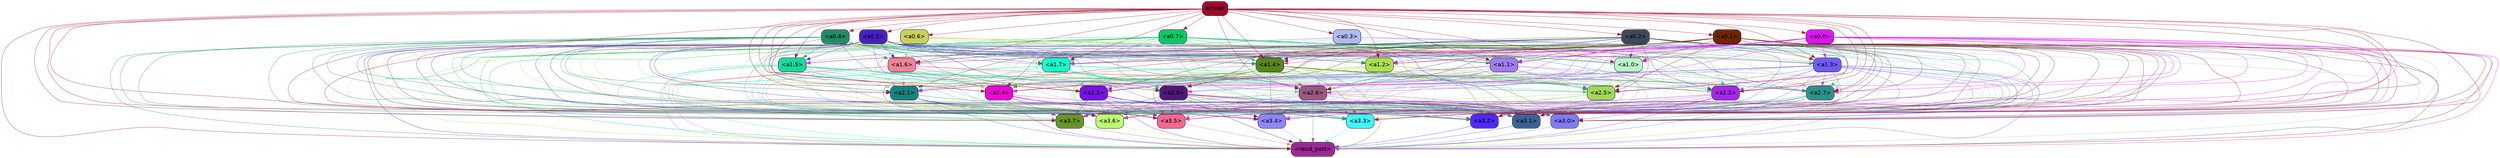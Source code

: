 strict digraph "" {
	graph [bgcolor=transparent,
		layout=dot,
		overlap=false,
		splines=true
	];
	"<a3.7>"	[color=black,
		fillcolor="#689526",
		fontname=Helvetica,
		shape=box,
		style="filled, rounded"];
	"<resid_post>"	[color=black,
		fillcolor="#992894",
		fontname=Helvetica,
		shape=box,
		style="filled, rounded"];
	"<a3.7>" -> "<resid_post>"	[color="#689526",
		penwidth=0.6];
	"<a3.6>"	[color=black,
		fillcolor="#bcfe75",
		fontname=Helvetica,
		shape=box,
		style="filled, rounded"];
	"<a3.6>" -> "<resid_post>"	[color="#bcfe75",
		penwidth=0.6];
	"<a3.5>"	[color=black,
		fillcolor="#f46790",
		fontname=Helvetica,
		shape=box,
		style="filled, rounded"];
	"<a3.5>" -> "<resid_post>"	[color="#f46790",
		penwidth=0.6];
	"<a3.4>"	[color=black,
		fillcolor="#8c86f8",
		fontname=Helvetica,
		shape=box,
		style="filled, rounded"];
	"<a3.4>" -> "<resid_post>"	[color="#8c86f8",
		penwidth=0.6];
	"<a3.3>"	[color=black,
		fillcolor="#41f9f8",
		fontname=Helvetica,
		shape=box,
		style="filled, rounded"];
	"<a3.3>" -> "<resid_post>"	[color="#41f9f8",
		penwidth=0.6];
	"<a3.2>"	[color=black,
		fillcolor="#4e29fc",
		fontname=Helvetica,
		shape=box,
		style="filled, rounded"];
	"<a3.2>" -> "<resid_post>"	[color="#4e29fc",
		penwidth=0.6];
	"<a3.1>"	[color=black,
		fillcolor="#3c6097",
		fontname=Helvetica,
		shape=box,
		style="filled, rounded"];
	"<a3.1>" -> "<resid_post>"	[color="#3c6097",
		penwidth=0.6];
	"<a3.0>"	[color=black,
		fillcolor="#7e7bf8",
		fontname=Helvetica,
		shape=box,
		style="filled, rounded"];
	"<a3.0>" -> "<resid_post>"	[color="#7e7bf8",
		penwidth=0.6];
	"<a2.7>"	[color=black,
		fillcolor="#2d918a",
		fontname=Helvetica,
		shape=box,
		style="filled, rounded"];
	"<a2.7>" -> "<a3.7>"	[color="#2d918a",
		penwidth=0.6];
	"<a2.7>" -> "<resid_post>"	[color="#2d918a",
		penwidth=0.6];
	"<a2.7>" -> "<a3.6>"	[color="#2d918a",
		penwidth=0.6];
	"<a2.7>" -> "<a3.5>"	[color="#2d918a",
		penwidth=0.6];
	"<a2.7>" -> "<a3.4>"	[color="#2d918a",
		penwidth=0.6];
	"<a2.7>" -> "<a3.3>"	[color="#2d918a",
		penwidth=0.6];
	"<a2.7>" -> "<a3.2>"	[color="#2d918a",
		penwidth=0.6];
	"<a2.7>" -> "<a3.1>"	[color="#2d918a",
		penwidth=0.6];
	"<a2.7>" -> "<a3.0>"	[color="#2d918a",
		penwidth=0.6];
	"<a2.6>"	[color=black,
		fillcolor="#9b5982",
		fontname=Helvetica,
		shape=box,
		style="filled, rounded"];
	"<a2.6>" -> "<a3.7>"	[color="#9b5982",
		penwidth=0.6];
	"<a2.6>" -> "<resid_post>"	[color="#9b5982",
		penwidth=0.6];
	"<a2.6>" -> "<a3.6>"	[color="#9b5982",
		penwidth=0.6];
	"<a2.6>" -> "<a3.5>"	[color="#9b5982",
		penwidth=0.6];
	"<a2.6>" -> "<a3.4>"	[color="#9b5982",
		penwidth=0.6];
	"<a2.6>" -> "<a3.3>"	[color="#9b5982",
		penwidth=0.6];
	"<a2.6>" -> "<a3.2>"	[color="#9b5982",
		penwidth=0.6];
	"<a2.6>" -> "<a3.1>"	[color="#9b5982",
		penwidth=0.6];
	"<a2.6>" -> "<a3.0>"	[color="#9b5982",
		penwidth=0.6];
	"<a2.5>"	[color=black,
		fillcolor="#a1d858",
		fontname=Helvetica,
		shape=box,
		style="filled, rounded"];
	"<a2.5>" -> "<a3.7>"	[color="#a1d858",
		penwidth=0.6];
	"<a2.5>" -> "<resid_post>"	[color="#a1d858",
		penwidth=0.6];
	"<a2.5>" -> "<a3.6>"	[color="#a1d858",
		penwidth=0.6];
	"<a2.5>" -> "<a3.5>"	[color="#a1d858",
		penwidth=0.6];
	"<a2.5>" -> "<a3.4>"	[color="#a1d858",
		penwidth=0.6];
	"<a2.5>" -> "<a3.3>"	[color="#a1d858",
		penwidth=0.6];
	"<a2.5>" -> "<a3.2>"	[color="#a1d858",
		penwidth=0.6];
	"<a2.5>" -> "<a3.1>"	[color="#a1d858",
		penwidth=0.6];
	"<a2.5>" -> "<a3.0>"	[color="#a1d858",
		penwidth=0.6];
	"<a2.4>"	[color=black,
		fillcolor="#ed07d6",
		fontname=Helvetica,
		shape=box,
		style="filled, rounded"];
	"<a2.4>" -> "<a3.7>"	[color="#ed07d6",
		penwidth=0.6];
	"<a2.4>" -> "<resid_post>"	[color="#ed07d6",
		penwidth=0.6];
	"<a2.4>" -> "<a3.6>"	[color="#ed07d6",
		penwidth=0.6];
	"<a2.4>" -> "<a3.5>"	[color="#ed07d6",
		penwidth=0.6];
	"<a2.4>" -> "<a3.4>"	[color="#ed07d6",
		penwidth=0.6];
	"<a2.4>" -> "<a3.3>"	[color="#ed07d6",
		penwidth=0.6];
	"<a2.4>" -> "<a3.2>"	[color="#ed07d6",
		penwidth=0.6];
	"<a2.4>" -> "<a3.1>"	[color="#ed07d6",
		penwidth=0.6];
	"<a2.4>" -> "<a3.0>"	[color="#ed07d6",
		penwidth=0.6];
	"<a2.3>"	[color=black,
		fillcolor="#7712ea",
		fontname=Helvetica,
		shape=box,
		style="filled, rounded"];
	"<a2.3>" -> "<a3.7>"	[color="#7712ea",
		penwidth=0.6];
	"<a2.3>" -> "<resid_post>"	[color="#7712ea",
		penwidth=0.6];
	"<a2.3>" -> "<a3.6>"	[color="#7712ea",
		penwidth=0.6];
	"<a2.3>" -> "<a3.5>"	[color="#7712ea",
		penwidth=0.6];
	"<a2.3>" -> "<a3.4>"	[color="#7712ea",
		penwidth=0.6];
	"<a2.3>" -> "<a3.3>"	[color="#7712ea",
		penwidth=0.6];
	"<a2.3>" -> "<a3.2>"	[color="#7712ea",
		penwidth=0.6];
	"<a2.3>" -> "<a3.1>"	[color="#7712ea",
		penwidth=0.6];
	"<a2.3>" -> "<a3.0>"	[color="#7712ea",
		penwidth=0.6];
	"<a2.2>"	[color=black,
		fillcolor="#a626ed",
		fontname=Helvetica,
		shape=box,
		style="filled, rounded"];
	"<a2.2>" -> "<a3.7>"	[color="#a626ed",
		penwidth=0.6];
	"<a2.2>" -> "<resid_post>"	[color="#a626ed",
		penwidth=0.6];
	"<a2.2>" -> "<a3.6>"	[color="#a626ed",
		penwidth=0.6];
	"<a2.2>" -> "<a3.5>"	[color="#a626ed",
		penwidth=0.6];
	"<a2.2>" -> "<a3.4>"	[color="#a626ed",
		penwidth=0.6];
	"<a2.2>" -> "<a3.3>"	[color="#a626ed",
		penwidth=0.6];
	"<a2.2>" -> "<a3.2>"	[color="#a626ed",
		penwidth=0.6];
	"<a2.2>" -> "<a3.1>"	[color="#a626ed",
		penwidth=0.6];
	"<a2.2>" -> "<a3.0>"	[color="#a626ed",
		penwidth=0.6];
	"<a2.1>"	[color=black,
		fillcolor="#15837d",
		fontname=Helvetica,
		shape=box,
		style="filled, rounded"];
	"<a2.1>" -> "<a3.7>"	[color="#15837d",
		penwidth=0.6];
	"<a2.1>" -> "<resid_post>"	[color="#15837d",
		penwidth=0.6];
	"<a2.1>" -> "<a3.6>"	[color="#15837d",
		penwidth=0.6];
	"<a2.1>" -> "<a3.5>"	[color="#15837d",
		penwidth=0.6];
	"<a2.1>" -> "<a3.4>"	[color="#15837d",
		penwidth=0.6];
	"<a2.1>" -> "<a3.3>"	[color="#15837d",
		penwidth=0.6];
	"<a2.1>" -> "<a3.2>"	[color="#15837d",
		penwidth=0.6];
	"<a2.1>" -> "<a3.1>"	[color="#15837d",
		penwidth=0.6];
	"<a2.1>" -> "<a3.0>"	[color="#15837d",
		penwidth=0.6];
	"<a2.0>"	[color=black,
		fillcolor="#4f187a",
		fontname=Helvetica,
		shape=box,
		style="filled, rounded"];
	"<a2.0>" -> "<a3.7>"	[color="#4f187a",
		penwidth=0.6];
	"<a2.0>" -> "<resid_post>"	[color="#4f187a",
		penwidth=0.6];
	"<a2.0>" -> "<a3.6>"	[color="#4f187a",
		penwidth=0.6];
	"<a2.0>" -> "<a3.5>"	[color="#4f187a",
		penwidth=0.6];
	"<a2.0>" -> "<a3.4>"	[color="#4f187a",
		penwidth=0.6];
	"<a2.0>" -> "<a3.3>"	[color="#4f187a",
		penwidth=0.6];
	"<a2.0>" -> "<a3.2>"	[color="#4f187a",
		penwidth=0.6];
	"<a2.0>" -> "<a3.1>"	[color="#4f187a",
		penwidth=0.6];
	"<a2.0>" -> "<a3.0>"	[color="#4f187a",
		penwidth=0.6];
	"<a1.7>"	[color=black,
		fillcolor="#17ffc9",
		fontname=Helvetica,
		shape=box,
		style="filled, rounded"];
	"<a1.7>" -> "<a3.7>"	[color="#17ffc9",
		penwidth=0.6];
	"<a1.7>" -> "<resid_post>"	[color="#17ffc9",
		penwidth=0.6];
	"<a1.7>" -> "<a3.6>"	[color="#17ffc9",
		penwidth=0.6];
	"<a1.7>" -> "<a3.5>"	[color="#17ffc9",
		penwidth=0.6];
	"<a1.7>" -> "<a3.4>"	[color="#17ffc9",
		penwidth=0.6];
	"<a1.7>" -> "<a3.3>"	[color="#17ffc9",
		penwidth=0.6];
	"<a1.7>" -> "<a3.2>"	[color="#17ffc9",
		penwidth=0.6];
	"<a1.7>" -> "<a3.1>"	[color="#17ffc9",
		penwidth=0.6];
	"<a1.7>" -> "<a3.0>"	[color="#17ffc9",
		penwidth=0.6];
	"<a1.7>" -> "<a2.7>"	[color="#17ffc9",
		penwidth=0.6];
	"<a1.7>" -> "<a2.6>"	[color="#17ffc9",
		penwidth=0.6];
	"<a1.7>" -> "<a2.5>"	[color="#17ffc9",
		penwidth=0.6];
	"<a1.7>" -> "<a2.4>"	[color="#17ffc9",
		penwidth=0.6];
	"<a1.7>" -> "<a2.3>"	[color="#17ffc9",
		penwidth=0.6];
	"<a1.7>" -> "<a2.2>"	[color="#17ffc9",
		penwidth=0.6];
	"<a1.7>" -> "<a2.1>"	[color="#17ffc9",
		penwidth=0.6];
	"<a1.7>" -> "<a2.0>"	[color="#17ffc9",
		penwidth=0.6];
	"<a1.6>"	[color=black,
		fillcolor="#ef8396",
		fontname=Helvetica,
		shape=box,
		style="filled, rounded"];
	"<a1.6>" -> "<a3.7>"	[color="#ef8396",
		penwidth=0.6];
	"<a1.6>" -> "<resid_post>"	[color="#ef8396",
		penwidth=0.6];
	"<a1.6>" -> "<a3.6>"	[color="#ef8396",
		penwidth=0.6];
	"<a1.6>" -> "<a3.5>"	[color="#ef8396",
		penwidth=0.6];
	"<a1.6>" -> "<a3.4>"	[color="#ef8396",
		penwidth=0.6];
	"<a1.6>" -> "<a3.3>"	[color="#ef8396",
		penwidth=0.6];
	"<a1.6>" -> "<a3.2>"	[color="#ef8396",
		penwidth=0.6];
	"<a1.6>" -> "<a3.1>"	[color="#ef8396",
		penwidth=0.6];
	"<a1.6>" -> "<a3.0>"	[color="#ef8396",
		penwidth=0.6];
	"<a1.6>" -> "<a2.7>"	[color="#ef8396",
		penwidth=0.6];
	"<a1.6>" -> "<a2.6>"	[color="#ef8396",
		penwidth=0.6];
	"<a1.6>" -> "<a2.5>"	[color="#ef8396",
		penwidth=0.6];
	"<a1.6>" -> "<a2.4>"	[color="#ef8396",
		penwidth=0.6];
	"<a1.6>" -> "<a2.3>"	[color="#ef8396",
		penwidth=0.6];
	"<a1.6>" -> "<a2.2>"	[color="#ef8396",
		penwidth=0.6];
	"<a1.6>" -> "<a2.1>"	[color="#ef8396",
		penwidth=0.6];
	"<a1.6>" -> "<a2.0>"	[color="#ef8396",
		penwidth=0.6];
	"<a1.5>"	[color=black,
		fillcolor="#19d89d",
		fontname=Helvetica,
		shape=box,
		style="filled, rounded"];
	"<a1.5>" -> "<a3.7>"	[color="#19d89d",
		penwidth=0.6];
	"<a1.5>" -> "<resid_post>"	[color="#19d89d",
		penwidth=0.6];
	"<a1.5>" -> "<a3.6>"	[color="#19d89d",
		penwidth=0.6];
	"<a1.5>" -> "<a3.5>"	[color="#19d89d",
		penwidth=0.6];
	"<a1.5>" -> "<a3.4>"	[color="#19d89d",
		penwidth=0.6];
	"<a1.5>" -> "<a3.3>"	[color="#19d89d",
		penwidth=0.6];
	"<a1.5>" -> "<a3.2>"	[color="#19d89d",
		penwidth=0.6];
	"<a1.5>" -> "<a3.1>"	[color="#19d89d",
		penwidth=0.6];
	"<a1.5>" -> "<a3.0>"	[color="#19d89d",
		penwidth=0.6];
	"<a1.5>" -> "<a2.7>"	[color="#19d89d",
		penwidth=0.6];
	"<a1.5>" -> "<a2.6>"	[color="#19d89d",
		penwidth=0.6];
	"<a1.5>" -> "<a2.5>"	[color="#19d89d",
		penwidth=0.6];
	"<a1.5>" -> "<a2.4>"	[color="#19d89d",
		penwidth=0.6];
	"<a1.5>" -> "<a2.3>"	[color="#19d89d",
		penwidth=0.6];
	"<a1.5>" -> "<a2.2>"	[color="#19d89d",
		penwidth=0.6];
	"<a1.5>" -> "<a2.1>"	[color="#19d89d",
		penwidth=0.6];
	"<a1.5>" -> "<a2.0>"	[color="#19d89d",
		penwidth=0.6];
	"<a1.4>"	[color=black,
		fillcolor="#588521",
		fontname=Helvetica,
		shape=box,
		style="filled, rounded"];
	"<a1.4>" -> "<a3.7>"	[color="#588521",
		penwidth=0.6];
	"<a1.4>" -> "<resid_post>"	[color="#588521",
		penwidth=0.6];
	"<a1.4>" -> "<a3.6>"	[color="#588521",
		penwidth=0.6];
	"<a1.4>" -> "<a3.5>"	[color="#588521",
		penwidth=0.6];
	"<a1.4>" -> "<a3.4>"	[color="#588521",
		penwidth=0.6];
	"<a1.4>" -> "<a3.3>"	[color="#588521",
		penwidth=0.6];
	"<a1.4>" -> "<a3.2>"	[color="#588521",
		penwidth=0.6];
	"<a1.4>" -> "<a3.1>"	[color="#588521",
		penwidth=0.6];
	"<a1.4>" -> "<a3.0>"	[color="#588521",
		penwidth=0.6];
	"<a1.4>" -> "<a2.7>"	[color="#588521",
		penwidth=0.6];
	"<a1.4>" -> "<a2.6>"	[color="#588521",
		penwidth=0.6];
	"<a1.4>" -> "<a2.5>"	[color="#588521",
		penwidth=0.6];
	"<a1.4>" -> "<a2.4>"	[color="#588521",
		penwidth=0.6];
	"<a1.4>" -> "<a2.3>"	[color="#588521",
		penwidth=0.6];
	"<a1.4>" -> "<a2.2>"	[color="#588521",
		penwidth=0.6];
	"<a1.4>" -> "<a2.1>"	[color="#588521",
		penwidth=0.6];
	"<a1.4>" -> "<a2.0>"	[color="#588521",
		penwidth=0.6];
	"<a1.3>"	[color=black,
		fillcolor="#6f5cf3",
		fontname=Helvetica,
		shape=box,
		style="filled, rounded"];
	"<a1.3>" -> "<a3.7>"	[color="#6f5cf3",
		penwidth=0.6];
	"<a1.3>" -> "<resid_post>"	[color="#6f5cf3",
		penwidth=0.6];
	"<a1.3>" -> "<a3.6>"	[color="#6f5cf3",
		penwidth=0.6];
	"<a1.3>" -> "<a3.5>"	[color="#6f5cf3",
		penwidth=0.6];
	"<a1.3>" -> "<a3.4>"	[color="#6f5cf3",
		penwidth=0.6];
	"<a1.3>" -> "<a3.3>"	[color="#6f5cf3",
		penwidth=0.6];
	"<a1.3>" -> "<a3.2>"	[color="#6f5cf3",
		penwidth=0.6];
	"<a1.3>" -> "<a3.1>"	[color="#6f5cf3",
		penwidth=0.6];
	"<a1.3>" -> "<a3.0>"	[color="#6f5cf3",
		penwidth=0.6];
	"<a1.3>" -> "<a2.7>"	[color="#6f5cf3",
		penwidth=0.6];
	"<a1.3>" -> "<a2.6>"	[color="#6f5cf3",
		penwidth=0.6];
	"<a1.3>" -> "<a2.5>"	[color="#6f5cf3",
		penwidth=0.6];
	"<a1.3>" -> "<a2.4>"	[color="#6f5cf3",
		penwidth=0.6];
	"<a1.3>" -> "<a2.3>"	[color="#6f5cf3",
		penwidth=0.6];
	"<a1.3>" -> "<a2.2>"	[color="#6f5cf3",
		penwidth=0.6];
	"<a1.3>" -> "<a2.1>"	[color="#6f5cf3",
		penwidth=0.6];
	"<a1.3>" -> "<a2.0>"	[color="#6f5cf3",
		penwidth=0.6];
	"<a1.2>"	[color=black,
		fillcolor="#acdf50",
		fontname=Helvetica,
		shape=box,
		style="filled, rounded"];
	"<a1.2>" -> "<a3.7>"	[color="#acdf50",
		penwidth=0.6];
	"<a1.2>" -> "<resid_post>"	[color="#acdf50",
		penwidth=0.6];
	"<a1.2>" -> "<a3.6>"	[color="#acdf50",
		penwidth=0.6];
	"<a1.2>" -> "<a3.5>"	[color="#acdf50",
		penwidth=0.6];
	"<a1.2>" -> "<a3.4>"	[color="#acdf50",
		penwidth=0.6];
	"<a1.2>" -> "<a3.3>"	[color="#acdf50",
		penwidth=0.6];
	"<a1.2>" -> "<a3.2>"	[color="#acdf50",
		penwidth=0.6];
	"<a1.2>" -> "<a3.1>"	[color="#acdf50",
		penwidth=0.6];
	"<a1.2>" -> "<a3.0>"	[color="#acdf50",
		penwidth=0.6];
	"<a1.2>" -> "<a2.7>"	[color="#acdf50",
		penwidth=0.6];
	"<a1.2>" -> "<a2.6>"	[color="#acdf50",
		penwidth=0.6];
	"<a1.2>" -> "<a2.5>"	[color="#acdf50",
		penwidth=0.6];
	"<a1.2>" -> "<a2.4>"	[color="#acdf50",
		penwidth=0.6];
	"<a1.2>" -> "<a2.3>"	[color="#acdf50",
		penwidth=0.6];
	"<a1.2>" -> "<a2.2>"	[color="#acdf50",
		penwidth=0.6];
	"<a1.2>" -> "<a2.1>"	[color="#acdf50",
		penwidth=0.6];
	"<a1.2>" -> "<a2.0>"	[color="#acdf50",
		penwidth=0.6];
	"<a1.1>"	[color=black,
		fillcolor="#a27cf2",
		fontname=Helvetica,
		shape=box,
		style="filled, rounded"];
	"<a1.1>" -> "<a3.7>"	[color="#a27cf2",
		penwidth=0.6];
	"<a1.1>" -> "<resid_post>"	[color="#a27cf2",
		penwidth=0.6];
	"<a1.1>" -> "<a3.6>"	[color="#a27cf2",
		penwidth=0.6];
	"<a1.1>" -> "<a3.5>"	[color="#a27cf2",
		penwidth=0.6];
	"<a1.1>" -> "<a3.4>"	[color="#a27cf2",
		penwidth=0.6];
	"<a1.1>" -> "<a3.3>"	[color="#a27cf2",
		penwidth=0.6];
	"<a1.1>" -> "<a3.2>"	[color="#a27cf2",
		penwidth=0.6];
	"<a1.1>" -> "<a3.1>"	[color="#a27cf2",
		penwidth=0.6];
	"<a1.1>" -> "<a3.0>"	[color="#a27cf2",
		penwidth=0.6];
	"<a1.1>" -> "<a2.7>"	[color="#a27cf2",
		penwidth=0.6];
	"<a1.1>" -> "<a2.6>"	[color="#a27cf2",
		penwidth=0.6];
	"<a1.1>" -> "<a2.5>"	[color="#a27cf2",
		penwidth=0.6];
	"<a1.1>" -> "<a2.4>"	[color="#a27cf2",
		penwidth=0.6];
	"<a1.1>" -> "<a2.3>"	[color="#a27cf2",
		penwidth=0.6];
	"<a1.1>" -> "<a2.2>"	[color="#a27cf2",
		penwidth=0.6];
	"<a1.1>" -> "<a2.1>"	[color="#a27cf2",
		penwidth=0.6];
	"<a1.1>" -> "<a2.0>"	[color="#a27cf2",
		penwidth=0.6];
	"<a1.0>"	[color=black,
		fillcolor="#bbf6cc",
		fontname=Helvetica,
		shape=box,
		style="filled, rounded"];
	"<a1.0>" -> "<a3.7>"	[color="#bbf6cc",
		penwidth=0.6];
	"<a1.0>" -> "<resid_post>"	[color="#bbf6cc",
		penwidth=0.6];
	"<a1.0>" -> "<a3.6>"	[color="#bbf6cc",
		penwidth=0.6];
	"<a1.0>" -> "<a3.5>"	[color="#bbf6cc",
		penwidth=0.6];
	"<a1.0>" -> "<a3.4>"	[color="#bbf6cc",
		penwidth=0.6];
	"<a1.0>" -> "<a3.3>"	[color="#bbf6cc",
		penwidth=0.6];
	"<a1.0>" -> "<a3.2>"	[color="#bbf6cc",
		penwidth=0.6];
	"<a1.0>" -> "<a3.1>"	[color="#bbf6cc",
		penwidth=0.6];
	"<a1.0>" -> "<a3.0>"	[color="#bbf6cc",
		penwidth=0.6];
	"<a1.0>" -> "<a2.7>"	[color="#bbf6cc",
		penwidth=0.6];
	"<a1.0>" -> "<a2.6>"	[color="#bbf6cc",
		penwidth=0.6];
	"<a1.0>" -> "<a2.5>"	[color="#bbf6cc",
		penwidth=0.6];
	"<a1.0>" -> "<a2.4>"	[color="#bbf6cc",
		penwidth=0.6];
	"<a1.0>" -> "<a2.3>"	[color="#bbf6cc",
		penwidth=0.6];
	"<a1.0>" -> "<a2.2>"	[color="#bbf6cc",
		penwidth=0.6];
	"<a1.0>" -> "<a2.1>"	[color="#bbf6cc",
		penwidth=0.6];
	"<a1.0>" -> "<a2.0>"	[color="#bbf6cc",
		penwidth=0.6];
	"<a0.7>"	[color=black,
		fillcolor="#08ca62",
		fontname=Helvetica,
		shape=box,
		style="filled, rounded"];
	"<a0.7>" -> "<a3.7>"	[color="#08ca62",
		penwidth=0.6];
	"<a0.7>" -> "<resid_post>"	[color="#08ca62",
		penwidth=0.6];
	"<a0.7>" -> "<a3.6>"	[color="#08ca62",
		penwidth=0.6];
	"<a0.7>" -> "<a3.5>"	[color="#08ca62",
		penwidth=0.6];
	"<a0.7>" -> "<a3.4>"	[color="#08ca62",
		penwidth=0.6];
	"<a0.7>" -> "<a3.3>"	[color="#08ca62",
		penwidth=0.6];
	"<a0.7>" -> "<a3.2>"	[color="#08ca62",
		penwidth=0.6];
	"<a0.7>" -> "<a3.1>"	[color="#08ca62",
		penwidth=0.6];
	"<a0.7>" -> "<a3.0>"	[color="#08ca62",
		penwidth=0.6];
	"<a0.7>" -> "<a2.7>"	[color="#08ca62",
		penwidth=0.6];
	"<a0.7>" -> "<a2.6>"	[color="#08ca62",
		penwidth=0.6];
	"<a0.7>" -> "<a2.5>"	[color="#08ca62",
		penwidth=0.6];
	"<a0.7>" -> "<a2.4>"	[color="#08ca62",
		penwidth=0.6];
	"<a0.7>" -> "<a2.3>"	[color="#08ca62",
		penwidth=0.6];
	"<a0.7>" -> "<a2.2>"	[color="#08ca62",
		penwidth=0.6];
	"<a0.7>" -> "<a2.1>"	[color="#08ca62",
		penwidth=0.6];
	"<a0.7>" -> "<a2.0>"	[color="#08ca62",
		penwidth=0.6];
	"<a0.7>" -> "<a1.7>"	[color="#08ca62",
		penwidth=0.6];
	"<a0.7>" -> "<a1.6>"	[color="#08ca62",
		penwidth=0.6];
	"<a0.7>" -> "<a1.5>"	[color="#08ca62",
		penwidth=0.6];
	"<a0.7>" -> "<a1.4>"	[color="#08ca62",
		penwidth=0.6];
	"<a0.7>" -> "<a1.3>"	[color="#08ca62",
		penwidth=0.6];
	"<a0.7>" -> "<a1.2>"	[color="#08ca62",
		penwidth=0.6];
	"<a0.7>" -> "<a1.1>"	[color="#08ca62",
		penwidth=0.6];
	"<a0.7>" -> "<a1.0>"	[color="#08ca62",
		penwidth=0.6];
	"<a0.6>"	[color=black,
		fillcolor="#cad059",
		fontname=Helvetica,
		shape=box,
		style="filled, rounded"];
	"<a0.6>" -> "<a3.7>"	[color="#cad059",
		penwidth=0.6];
	"<a0.6>" -> "<resid_post>"	[color="#cad059",
		penwidth=0.6];
	"<a0.6>" -> "<a3.6>"	[color="#cad059",
		penwidth=0.6];
	"<a0.6>" -> "<a3.5>"	[color="#cad059",
		penwidth=0.6];
	"<a0.6>" -> "<a3.4>"	[color="#cad059",
		penwidth=0.6];
	"<a0.6>" -> "<a3.3>"	[color="#cad059",
		penwidth=0.6];
	"<a0.6>" -> "<a3.2>"	[color="#cad059",
		penwidth=0.6];
	"<a0.6>" -> "<a3.1>"	[color="#cad059",
		penwidth=0.6];
	"<a0.6>" -> "<a3.0>"	[color="#cad059",
		penwidth=0.6];
	"<a0.6>" -> "<a2.7>"	[color="#cad059",
		penwidth=0.6];
	"<a0.6>" -> "<a2.6>"	[color="#cad059",
		penwidth=0.6];
	"<a0.6>" -> "<a2.5>"	[color="#cad059",
		penwidth=0.6];
	"<a0.6>" -> "<a2.4>"	[color="#cad059",
		penwidth=0.6];
	"<a0.6>" -> "<a2.3>"	[color="#cad059",
		penwidth=0.6];
	"<a0.6>" -> "<a2.2>"	[color="#cad059",
		penwidth=0.6];
	"<a0.6>" -> "<a2.1>"	[color="#cad059",
		penwidth=0.6];
	"<a0.6>" -> "<a2.0>"	[color="#cad059",
		penwidth=0.6];
	"<a0.6>" -> "<a1.7>"	[color="#cad059",
		penwidth=0.6];
	"<a0.6>" -> "<a1.6>"	[color="#cad059",
		penwidth=0.6];
	"<a0.6>" -> "<a1.5>"	[color="#cad059",
		penwidth=0.6];
	"<a0.6>" -> "<a1.4>"	[color="#cad059",
		penwidth=0.6];
	"<a0.6>" -> "<a1.3>"	[color="#cad059",
		penwidth=0.6];
	"<a0.6>" -> "<a1.2>"	[color="#cad059",
		penwidth=0.6];
	"<a0.6>" -> "<a1.1>"	[color="#cad059",
		penwidth=0.6];
	"<a0.6>" -> "<a1.0>"	[color="#cad059",
		penwidth=0.6];
	"<a0.5>"	[color=black,
		fillcolor="#461fc2",
		fontname=Helvetica,
		shape=box,
		style="filled, rounded"];
	"<a0.5>" -> "<a3.7>"	[color="#461fc2",
		penwidth=0.6];
	"<a0.5>" -> "<resid_post>"	[color="#461fc2",
		penwidth=0.6];
	"<a0.5>" -> "<a3.6>"	[color="#461fc2",
		penwidth=0.6];
	"<a0.5>" -> "<a3.5>"	[color="#461fc2",
		penwidth=0.6];
	"<a0.5>" -> "<a3.4>"	[color="#461fc2",
		penwidth=0.6];
	"<a0.5>" -> "<a3.3>"	[color="#461fc2",
		penwidth=0.6];
	"<a0.5>" -> "<a3.2>"	[color="#461fc2",
		penwidth=0.6];
	"<a0.5>" -> "<a3.1>"	[color="#461fc2",
		penwidth=0.6];
	"<a0.5>" -> "<a3.0>"	[color="#461fc2",
		penwidth=0.6];
	"<a0.5>" -> "<a2.7>"	[color="#461fc2",
		penwidth=0.6];
	"<a0.5>" -> "<a2.6>"	[color="#461fc2",
		penwidth=0.6];
	"<a0.5>" -> "<a2.5>"	[color="#461fc2",
		penwidth=0.6];
	"<a0.5>" -> "<a2.4>"	[color="#461fc2",
		penwidth=0.6];
	"<a0.5>" -> "<a2.3>"	[color="#461fc2",
		penwidth=0.6];
	"<a0.5>" -> "<a2.2>"	[color="#461fc2",
		penwidth=0.6];
	"<a0.5>" -> "<a2.1>"	[color="#461fc2",
		penwidth=0.6];
	"<a0.5>" -> "<a2.0>"	[color="#461fc2",
		penwidth=0.6];
	"<a0.5>" -> "<a1.7>"	[color="#461fc2",
		penwidth=0.6];
	"<a0.5>" -> "<a1.6>"	[color="#461fc2",
		penwidth=0.6];
	"<a0.5>" -> "<a1.5>"	[color="#461fc2",
		penwidth=0.6];
	"<a0.5>" -> "<a1.4>"	[color="#461fc2",
		penwidth=0.6];
	"<a0.5>" -> "<a1.3>"	[color="#461fc2",
		penwidth=0.6];
	"<a0.5>" -> "<a1.2>"	[color="#461fc2",
		penwidth=0.6];
	"<a0.5>" -> "<a1.1>"	[color="#461fc2",
		penwidth=0.6];
	"<a0.5>" -> "<a1.0>"	[color="#461fc2",
		penwidth=0.6];
	"<a0.4>"	[color=black,
		fillcolor="#218b68",
		fontname=Helvetica,
		shape=box,
		style="filled, rounded"];
	"<a0.4>" -> "<a3.7>"	[color="#218b68",
		penwidth=0.6];
	"<a0.4>" -> "<resid_post>"	[color="#218b68",
		penwidth=0.6];
	"<a0.4>" -> "<a3.6>"	[color="#218b68",
		penwidth=0.6];
	"<a0.4>" -> "<a3.5>"	[color="#218b68",
		penwidth=0.6];
	"<a0.4>" -> "<a3.4>"	[color="#218b68",
		penwidth=0.6];
	"<a0.4>" -> "<a3.3>"	[color="#218b68",
		penwidth=0.6];
	"<a0.4>" -> "<a3.2>"	[color="#218b68",
		penwidth=0.6];
	"<a0.4>" -> "<a3.1>"	[color="#218b68",
		penwidth=0.6];
	"<a0.4>" -> "<a3.0>"	[color="#218b68",
		penwidth=0.6];
	"<a0.4>" -> "<a2.7>"	[color="#218b68",
		penwidth=0.6];
	"<a0.4>" -> "<a2.6>"	[color="#218b68",
		penwidth=0.6];
	"<a0.4>" -> "<a2.5>"	[color="#218b68",
		penwidth=0.6];
	"<a0.4>" -> "<a2.4>"	[color="#218b68",
		penwidth=0.6];
	"<a0.4>" -> "<a2.3>"	[color="#218b68",
		penwidth=0.6];
	"<a0.4>" -> "<a2.2>"	[color="#218b68",
		penwidth=0.6];
	"<a0.4>" -> "<a2.1>"	[color="#218b68",
		penwidth=0.6];
	"<a0.4>" -> "<a2.0>"	[color="#218b68",
		penwidth=0.6];
	"<a0.4>" -> "<a1.7>"	[color="#218b68",
		penwidth=0.6];
	"<a0.4>" -> "<a1.6>"	[color="#218b68",
		penwidth=0.6];
	"<a0.4>" -> "<a1.5>"	[color="#218b68",
		penwidth=0.6];
	"<a0.4>" -> "<a1.4>"	[color="#218b68",
		penwidth=0.6];
	"<a0.4>" -> "<a1.3>"	[color="#218b68",
		penwidth=0.6];
	"<a0.4>" -> "<a1.2>"	[color="#218b68",
		penwidth=0.6];
	"<a0.4>" -> "<a1.1>"	[color="#218b68",
		penwidth=0.6];
	"<a0.4>" -> "<a1.0>"	[color="#218b68",
		penwidth=0.6];
	"<a0.3>"	[color=black,
		fillcolor="#afbaf3",
		fontname=Helvetica,
		shape=box,
		style="filled, rounded"];
	"<a0.3>" -> "<a3.7>"	[color="#afbaf3",
		penwidth=0.6];
	"<a0.3>" -> "<resid_post>"	[color="#afbaf3",
		penwidth=0.6];
	"<a0.3>" -> "<a3.6>"	[color="#afbaf3",
		penwidth=0.6];
	"<a0.3>" -> "<a3.5>"	[color="#afbaf3",
		penwidth=0.6];
	"<a0.3>" -> "<a3.4>"	[color="#afbaf3",
		penwidth=0.6];
	"<a0.3>" -> "<a3.3>"	[color="#afbaf3",
		penwidth=0.6];
	"<a0.3>" -> "<a3.2>"	[color="#afbaf3",
		penwidth=0.6];
	"<a0.3>" -> "<a3.1>"	[color="#afbaf3",
		penwidth=0.6];
	"<a0.3>" -> "<a3.0>"	[color="#afbaf3",
		penwidth=0.6];
	"<a0.3>" -> "<a2.7>"	[color="#afbaf3",
		penwidth=0.6];
	"<a0.3>" -> "<a2.6>"	[color="#afbaf3",
		penwidth=0.6];
	"<a0.3>" -> "<a2.5>"	[color="#afbaf3",
		penwidth=0.6];
	"<a0.3>" -> "<a2.4>"	[color="#afbaf3",
		penwidth=0.6];
	"<a0.3>" -> "<a2.3>"	[color="#afbaf3",
		penwidth=0.6];
	"<a0.3>" -> "<a2.2>"	[color="#afbaf3",
		penwidth=0.6];
	"<a0.3>" -> "<a2.1>"	[color="#afbaf3",
		penwidth=0.6];
	"<a0.3>" -> "<a2.0>"	[color="#afbaf3",
		penwidth=0.6];
	"<a0.3>" -> "<a1.7>"	[color="#afbaf3",
		penwidth=0.6];
	"<a0.3>" -> "<a1.6>"	[color="#afbaf3",
		penwidth=0.6];
	"<a0.3>" -> "<a1.5>"	[color="#afbaf3",
		penwidth=0.6];
	"<a0.3>" -> "<a1.4>"	[color="#afbaf3",
		penwidth=0.6];
	"<a0.3>" -> "<a1.3>"	[color="#afbaf3",
		penwidth=0.6];
	"<a0.3>" -> "<a1.2>"	[color="#afbaf3",
		penwidth=0.6];
	"<a0.3>" -> "<a1.1>"	[color="#afbaf3",
		penwidth=0.6];
	"<a0.3>" -> "<a1.0>"	[color="#afbaf3",
		penwidth=0.6];
	"<a0.2>"	[color=black,
		fillcolor="#3e485b",
		fontname=Helvetica,
		shape=box,
		style="filled, rounded"];
	"<a0.2>" -> "<a3.7>"	[color="#3e485b",
		penwidth=0.6];
	"<a0.2>" -> "<resid_post>"	[color="#3e485b",
		penwidth=0.6];
	"<a0.2>" -> "<a3.6>"	[color="#3e485b",
		penwidth=0.6];
	"<a0.2>" -> "<a3.5>"	[color="#3e485b",
		penwidth=0.6];
	"<a0.2>" -> "<a3.4>"	[color="#3e485b",
		penwidth=0.6];
	"<a0.2>" -> "<a3.3>"	[color="#3e485b",
		penwidth=0.6];
	"<a0.2>" -> "<a3.2>"	[color="#3e485b",
		penwidth=0.6];
	"<a0.2>" -> "<a3.1>"	[color="#3e485b",
		penwidth=0.6];
	"<a0.2>" -> "<a3.0>"	[color="#3e485b",
		penwidth=0.6];
	"<a0.2>" -> "<a2.7>"	[color="#3e485b",
		penwidth=0.6];
	"<a0.2>" -> "<a2.6>"	[color="#3e485b",
		penwidth=0.6];
	"<a0.2>" -> "<a2.5>"	[color="#3e485b",
		penwidth=0.6];
	"<a0.2>" -> "<a2.4>"	[color="#3e485b",
		penwidth=0.6];
	"<a0.2>" -> "<a2.3>"	[color="#3e485b",
		penwidth=0.6];
	"<a0.2>" -> "<a2.2>"	[color="#3e485b",
		penwidth=0.6];
	"<a0.2>" -> "<a2.1>"	[color="#3e485b",
		penwidth=0.6];
	"<a0.2>" -> "<a2.0>"	[color="#3e485b",
		penwidth=0.6];
	"<a0.2>" -> "<a1.7>"	[color="#3e485b",
		penwidth=0.6];
	"<a0.2>" -> "<a1.6>"	[color="#3e485b",
		penwidth=0.6];
	"<a0.2>" -> "<a1.5>"	[color="#3e485b",
		penwidth=0.6];
	"<a0.2>" -> "<a1.4>"	[color="#3e485b",
		penwidth=0.6];
	"<a0.2>" -> "<a1.3>"	[color="#3e485b",
		penwidth=0.6];
	"<a0.2>" -> "<a1.2>"	[color="#3e485b",
		penwidth=0.6];
	"<a0.2>" -> "<a1.1>"	[color="#3e485b",
		penwidth=0.6];
	"<a0.2>" -> "<a1.0>"	[color="#3e485b",
		penwidth=0.6];
	"<a0.1>"	[color=black,
		fillcolor="#6f2502",
		fontname=Helvetica,
		shape=box,
		style="filled, rounded"];
	"<a0.1>" -> "<a3.7>"	[color="#6f2502",
		penwidth=0.6];
	"<a0.1>" -> "<resid_post>"	[color="#6f2502",
		penwidth=0.6];
	"<a0.1>" -> "<a3.6>"	[color="#6f2502",
		penwidth=0.6];
	"<a0.1>" -> "<a3.5>"	[color="#6f2502",
		penwidth=0.6];
	"<a0.1>" -> "<a3.4>"	[color="#6f2502",
		penwidth=0.6];
	"<a0.1>" -> "<a3.3>"	[color="#6f2502",
		penwidth=0.6];
	"<a0.1>" -> "<a3.2>"	[color="#6f2502",
		penwidth=0.6];
	"<a0.1>" -> "<a3.1>"	[color="#6f2502",
		penwidth=0.6];
	"<a0.1>" -> "<a3.0>"	[color="#6f2502",
		penwidth=0.6];
	"<a0.1>" -> "<a2.7>"	[color="#6f2502",
		penwidth=0.6];
	"<a0.1>" -> "<a2.6>"	[color="#6f2502",
		penwidth=0.6];
	"<a0.1>" -> "<a2.5>"	[color="#6f2502",
		penwidth=0.6];
	"<a0.1>" -> "<a2.4>"	[color="#6f2502",
		penwidth=0.6];
	"<a0.1>" -> "<a2.3>"	[color="#6f2502",
		penwidth=0.6];
	"<a0.1>" -> "<a2.2>"	[color="#6f2502",
		penwidth=0.6];
	"<a0.1>" -> "<a2.1>"	[color="#6f2502",
		penwidth=0.6];
	"<a0.1>" -> "<a2.0>"	[color="#6f2502",
		penwidth=0.6];
	"<a0.1>" -> "<a1.7>"	[color="#6f2502",
		penwidth=0.6];
	"<a0.1>" -> "<a1.6>"	[color="#6f2502",
		penwidth=0.6];
	"<a0.1>" -> "<a1.5>"	[color="#6f2502",
		penwidth=0.6];
	"<a0.1>" -> "<a1.4>"	[color="#6f2502",
		penwidth=0.6];
	"<a0.1>" -> "<a1.3>"	[color="#6f2502",
		penwidth=0.6];
	"<a0.1>" -> "<a1.2>"	[color="#6f2502",
		penwidth=0.6];
	"<a0.1>" -> "<a1.1>"	[color="#6f2502",
		penwidth=0.6];
	"<a0.1>" -> "<a1.0>"	[color="#6f2502",
		penwidth=0.6];
	"<a0.0>"	[color=black,
		fillcolor="#e113f4",
		fontname=Helvetica,
		shape=box,
		style="filled, rounded"];
	"<a0.0>" -> "<a3.7>"	[color="#e113f4",
		penwidth=0.6];
	"<a0.0>" -> "<resid_post>"	[color="#e113f4",
		penwidth=0.6];
	"<a0.0>" -> "<a3.6>"	[color="#e113f4",
		penwidth=0.6];
	"<a0.0>" -> "<a3.5>"	[color="#e113f4",
		penwidth=0.6];
	"<a0.0>" -> "<a3.4>"	[color="#e113f4",
		penwidth=0.6];
	"<a0.0>" -> "<a3.3>"	[color="#e113f4",
		penwidth=0.6];
	"<a0.0>" -> "<a3.2>"	[color="#e113f4",
		penwidth=0.6];
	"<a0.0>" -> "<a3.1>"	[color="#e113f4",
		penwidth=0.6];
	"<a0.0>" -> "<a3.0>"	[color="#e113f4",
		penwidth=0.6];
	"<a0.0>" -> "<a2.7>"	[color="#e113f4",
		penwidth=0.6];
	"<a0.0>" -> "<a2.6>"	[color="#e113f4",
		penwidth=0.6];
	"<a0.0>" -> "<a2.5>"	[color="#e113f4",
		penwidth=0.6];
	"<a0.0>" -> "<a2.4>"	[color="#e113f4",
		penwidth=0.6];
	"<a0.0>" -> "<a2.3>"	[color="#e113f4",
		penwidth=0.6];
	"<a0.0>" -> "<a2.2>"	[color="#e113f4",
		penwidth=0.6];
	"<a0.0>" -> "<a2.1>"	[color="#e113f4",
		penwidth=0.6];
	"<a0.0>" -> "<a2.0>"	[color="#e113f4",
		penwidth=0.6];
	"<a0.0>" -> "<a1.7>"	[color="#e113f4",
		penwidth=0.6];
	"<a0.0>" -> "<a1.6>"	[color="#e113f4",
		penwidth=0.6];
	"<a0.0>" -> "<a1.5>"	[color="#e113f4",
		penwidth=0.6];
	"<a0.0>" -> "<a1.4>"	[color="#e113f4",
		penwidth=0.6];
	"<a0.0>" -> "<a1.3>"	[color="#e113f4",
		penwidth=0.6];
	"<a0.0>" -> "<a1.2>"	[color="#e113f4",
		penwidth=0.6];
	"<a0.0>" -> "<a1.1>"	[color="#e113f4",
		penwidth=0.6];
	"<a0.0>" -> "<a1.0>"	[color="#e113f4",
		penwidth=0.6];
	embed	[color=black,
		fillcolor="#9e092a",
		fontname=Helvetica,
		shape=box,
		style="filled, rounded"];
	embed -> "<a3.7>"	[color="#9e092a",
		penwidth=0.6];
	embed -> "<resid_post>"	[color="#9e092a",
		penwidth=0.6];
	embed -> "<a3.6>"	[color="#9e092a",
		penwidth=0.6];
	embed -> "<a3.5>"	[color="#9e092a",
		penwidth=0.6];
	embed -> "<a3.4>"	[color="#9e092a",
		penwidth=0.6];
	embed -> "<a3.3>"	[color="#9e092a",
		penwidth=0.6];
	embed -> "<a3.2>"	[color="#9e092a",
		penwidth=0.6];
	embed -> "<a3.1>"	[color="#9e092a",
		penwidth=0.6];
	embed -> "<a3.0>"	[color="#9e092a",
		penwidth=0.6];
	embed -> "<a2.7>"	[color="#9e092a",
		penwidth=0.6];
	embed -> "<a2.6>"	[color="#9e092a",
		penwidth=0.6];
	embed -> "<a2.5>"	[color="#9e092a",
		penwidth=0.6];
	embed -> "<a2.4>"	[color="#9e092a",
		penwidth=0.6];
	embed -> "<a2.3>"	[color="#9e092a",
		penwidth=0.6];
	embed -> "<a2.2>"	[color="#9e092a",
		penwidth=0.6];
	embed -> "<a2.1>"	[color="#9e092a",
		penwidth=0.6];
	embed -> "<a2.0>"	[color="#9e092a",
		penwidth=0.6];
	embed -> "<a1.7>"	[color="#9e092a",
		penwidth=0.6];
	embed -> "<a1.6>"	[color="#9e092a",
		penwidth=0.6];
	embed -> "<a1.5>"	[color="#9e092a",
		penwidth=0.6];
	embed -> "<a1.4>"	[color="#9e092a",
		penwidth=0.6];
	embed -> "<a1.3>"	[color="#9e092a",
		penwidth=0.6];
	embed -> "<a1.2>"	[color="#9e092a",
		penwidth=0.6];
	embed -> "<a1.1>"	[color="#9e092a",
		penwidth=0.6];
	embed -> "<a1.0>"	[color="#9e092a",
		penwidth=0.6];
	embed -> "<a0.7>"	[color="#9e092a",
		penwidth=0.6];
	embed -> "<a0.6>"	[color="#9e092a",
		penwidth=0.6];
	embed -> "<a0.5>"	[color="#9e092a",
		penwidth=0.6];
	embed -> "<a0.4>"	[color="#9e092a",
		penwidth=0.6];
	embed -> "<a0.3>"	[color="#9e092a",
		penwidth=0.6];
	embed -> "<a0.2>"	[color="#9e092a",
		penwidth=0.6];
	embed -> "<a0.1>"	[color="#9e092a",
		penwidth=0.6];
	embed -> "<a0.0>"	[color="#9e092a",
		penwidth=0.6];
}
